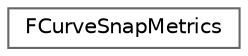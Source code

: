 digraph "Graphical Class Hierarchy"
{
 // INTERACTIVE_SVG=YES
 // LATEX_PDF_SIZE
  bgcolor="transparent";
  edge [fontname=Helvetica,fontsize=10,labelfontname=Helvetica,labelfontsize=10];
  node [fontname=Helvetica,fontsize=10,shape=box,height=0.2,width=0.4];
  rankdir="LR";
  Node0 [id="Node000000",label="FCurveSnapMetrics",height=0.2,width=0.4,color="grey40", fillcolor="white", style="filled",URL="$d4/d32/structFCurveSnapMetrics.html",tooltip=" "];
}
